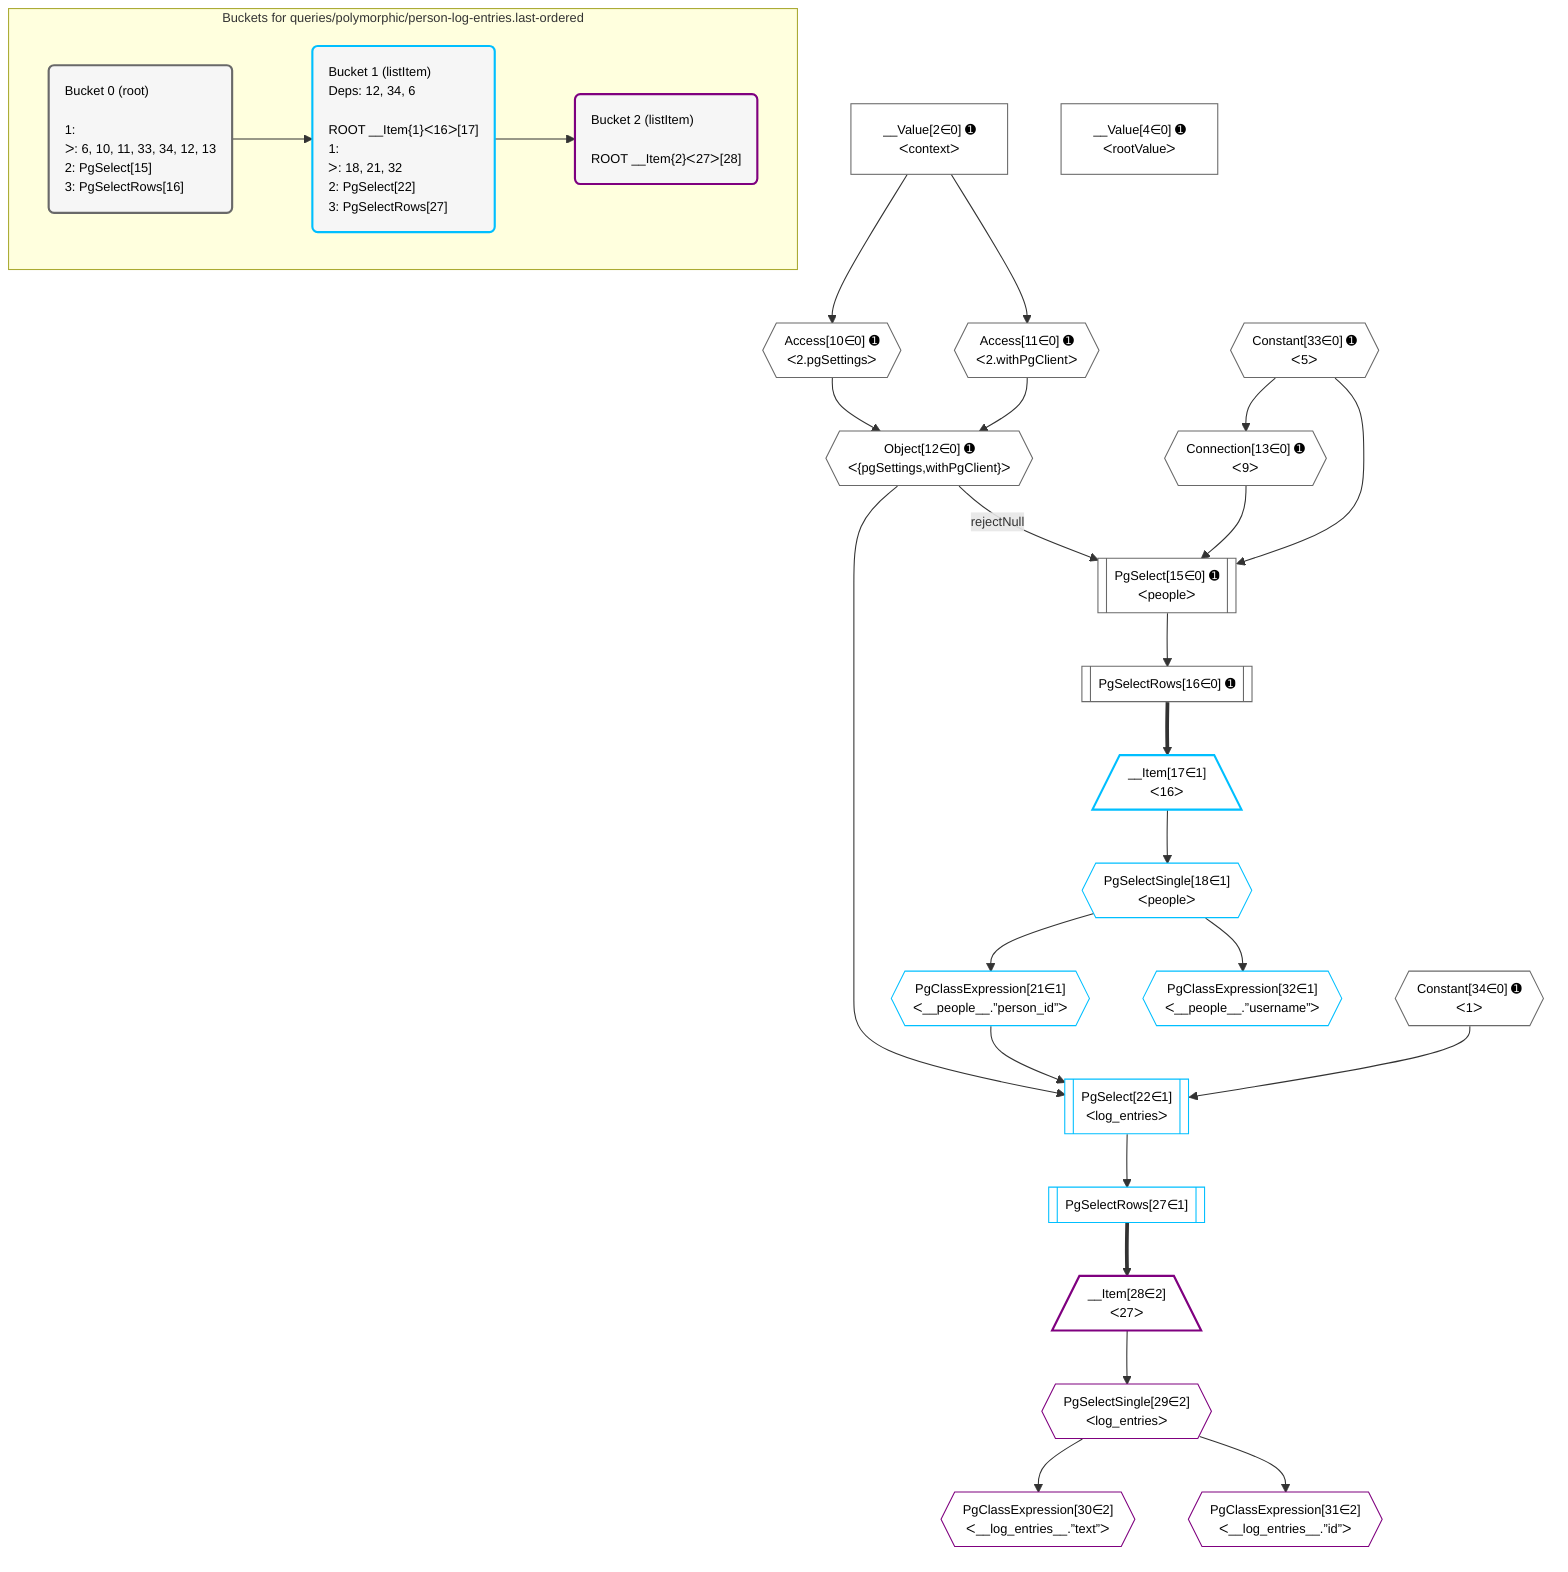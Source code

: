 %%{init: {'themeVariables': { 'fontSize': '12px'}}}%%
graph TD
    classDef path fill:#eee,stroke:#000,color:#000
    classDef plan fill:#fff,stroke-width:1px,color:#000
    classDef itemplan fill:#fff,stroke-width:2px,color:#000
    classDef unbatchedplan fill:#dff,stroke-width:1px,color:#000
    classDef sideeffectplan fill:#fcc,stroke-width:2px,color:#000
    classDef bucket fill:#f6f6f6,color:#000,stroke-width:2px,text-align:left


    %% plan dependencies
    PgSelect15[["PgSelect[15∈0] ➊<br />ᐸpeopleᐳ"]]:::plan
    Object12{{"Object[12∈0] ➊<br />ᐸ{pgSettings,withPgClient}ᐳ"}}:::plan
    Connection13{{"Connection[13∈0] ➊<br />ᐸ9ᐳ"}}:::plan
    Constant33{{"Constant[33∈0] ➊<br />ᐸ5ᐳ"}}:::plan
    Object12 -->|rejectNull| PgSelect15
    Connection13 & Constant33 --> PgSelect15
    Constant33 --> Connection13
    Access10{{"Access[10∈0] ➊<br />ᐸ2.pgSettingsᐳ"}}:::plan
    Access11{{"Access[11∈0] ➊<br />ᐸ2.withPgClientᐳ"}}:::plan
    Access10 & Access11 --> Object12
    __Value2["__Value[2∈0] ➊<br />ᐸcontextᐳ"]:::plan
    __Value2 --> Access10
    __Value2 --> Access11
    PgSelectRows16[["PgSelectRows[16∈0] ➊"]]:::plan
    PgSelect15 --> PgSelectRows16
    __Value4["__Value[4∈0] ➊<br />ᐸrootValueᐳ"]:::plan
    Constant34{{"Constant[34∈0] ➊<br />ᐸ1ᐳ"}}:::plan
    PgSelect22[["PgSelect[22∈1]<br />ᐸlog_entriesᐳ"]]:::plan
    PgClassExpression21{{"PgClassExpression[21∈1]<br />ᐸ__people__.”person_id”ᐳ"}}:::plan
    Object12 & PgClassExpression21 & Constant34 --> PgSelect22
    __Item17[/"__Item[17∈1]<br />ᐸ16ᐳ"\]:::itemplan
    PgSelectRows16 ==> __Item17
    PgSelectSingle18{{"PgSelectSingle[18∈1]<br />ᐸpeopleᐳ"}}:::plan
    __Item17 --> PgSelectSingle18
    PgSelectSingle18 --> PgClassExpression21
    PgSelectRows27[["PgSelectRows[27∈1]"]]:::plan
    PgSelect22 --> PgSelectRows27
    PgClassExpression32{{"PgClassExpression[32∈1]<br />ᐸ__people__.”username”ᐳ"}}:::plan
    PgSelectSingle18 --> PgClassExpression32
    __Item28[/"__Item[28∈2]<br />ᐸ27ᐳ"\]:::itemplan
    PgSelectRows27 ==> __Item28
    PgSelectSingle29{{"PgSelectSingle[29∈2]<br />ᐸlog_entriesᐳ"}}:::plan
    __Item28 --> PgSelectSingle29
    PgClassExpression30{{"PgClassExpression[30∈2]<br />ᐸ__log_entries__.”text”ᐳ"}}:::plan
    PgSelectSingle29 --> PgClassExpression30
    PgClassExpression31{{"PgClassExpression[31∈2]<br />ᐸ__log_entries__.”id”ᐳ"}}:::plan
    PgSelectSingle29 --> PgClassExpression31

    %% define steps

    subgraph "Buckets for queries/polymorphic/person-log-entries.last-ordered"
    Bucket0("Bucket 0 (root)<br /><br />1: <br />ᐳ: 6, 10, 11, 33, 34, 12, 13<br />2: PgSelect[15]<br />3: PgSelectRows[16]"):::bucket
    classDef bucket0 stroke:#696969
    class Bucket0,__Value2,__Value4,Access10,Access11,Object12,Connection13,PgSelect15,PgSelectRows16,Constant33,Constant34 bucket0
    Bucket1("Bucket 1 (listItem)<br />Deps: 12, 34, 6<br /><br />ROOT __Item{1}ᐸ16ᐳ[17]<br />1: <br />ᐳ: 18, 21, 32<br />2: PgSelect[22]<br />3: PgSelectRows[27]"):::bucket
    classDef bucket1 stroke:#00bfff
    class Bucket1,__Item17,PgSelectSingle18,PgClassExpression21,PgSelect22,PgSelectRows27,PgClassExpression32 bucket1
    Bucket2("Bucket 2 (listItem)<br /><br />ROOT __Item{2}ᐸ27ᐳ[28]"):::bucket
    classDef bucket2 stroke:#7f007f
    class Bucket2,__Item28,PgSelectSingle29,PgClassExpression30,PgClassExpression31 bucket2
    Bucket0 --> Bucket1
    Bucket1 --> Bucket2
    end